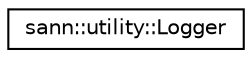 digraph "Graphical Class Hierarchy"
{
  edge [fontname="Helvetica",fontsize="10",labelfontname="Helvetica",labelfontsize="10"];
  node [fontname="Helvetica",fontsize="10",shape=record];
  rankdir="LR";
  Node0 [label="sann::utility::Logger",height=0.2,width=0.4,color="black", fillcolor="white", style="filled",URL="$classsann_1_1utility_1_1Logger.html",tooltip="This class takes care of create and update a log files. This class is thread-safe. "];
}
